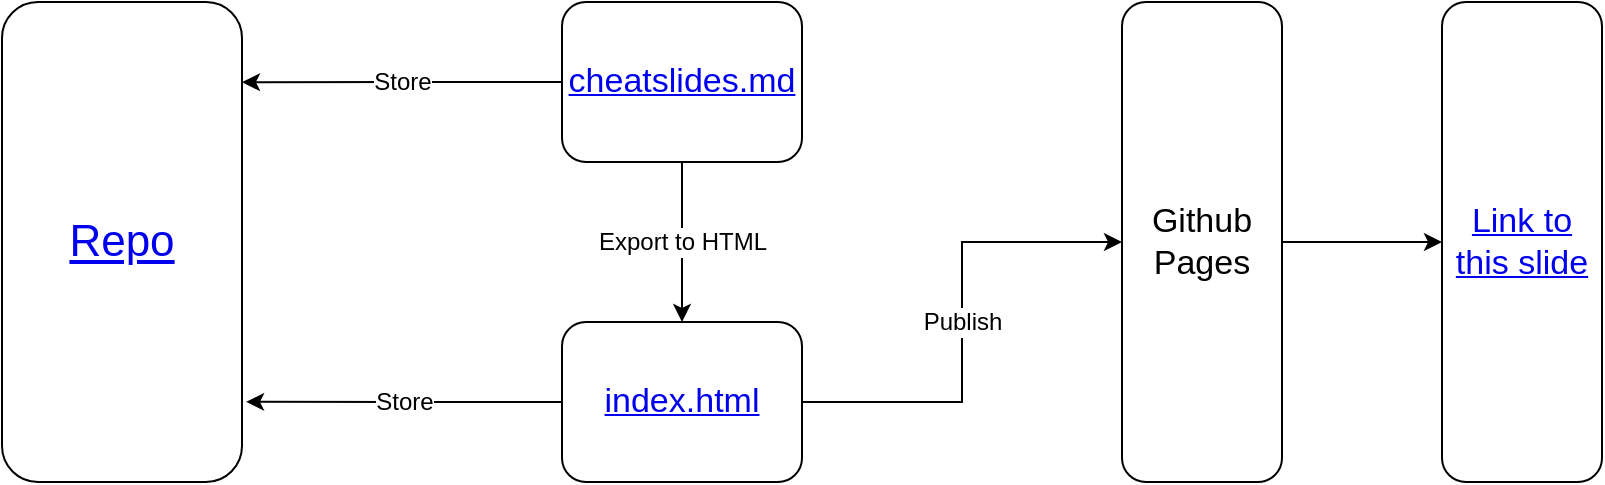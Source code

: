 <mxfile version="20.3.0" type="device" pages="2"><diagram id="9brZlhAk52aBHjXjjJcK" name="GHP"><mxGraphModel dx="1018" dy="658" grid="1" gridSize="10" guides="1" tooltips="1" connect="1" arrows="1" fold="1" page="1" pageScale="1" pageWidth="1169" pageHeight="827" math="0" shadow="0"><root><mxCell id="0"/><mxCell id="1" parent="0"/><mxCell id="ENArd5FjkBXEEVIcGZm8-2" value="&lt;a href=&quot;https://github.com/vainiusd/marp-cheatslides&quot;&gt;Repo&lt;/a&gt;" style="rounded=1;whiteSpace=wrap;html=1;fontSize=22;fillColor=#FFFFFF;gradientColor=none;gradientDirection=south;" parent="1" vertex="1"><mxGeometry x="80" y="120" width="120" height="240" as="geometry"/></mxCell><mxCell id="ENArd5FjkBXEEVIcGZm8-5" value="Export to HTML" style="edgeStyle=orthogonalEdgeStyle;rounded=0;orthogonalLoop=1;jettySize=auto;html=1;fontSize=12;" parent="1" source="ENArd5FjkBXEEVIcGZm8-3" target="ENArd5FjkBXEEVIcGZm8-4" edge="1"><mxGeometry relative="1" as="geometry"/></mxCell><mxCell id="ENArd5FjkBXEEVIcGZm8-3" value="&lt;a href=&quot;https://github.com/vainiusd/marp-cheatslides/blob/main/cheatslides.md?plain=1&quot;&gt;cheatslides.md&lt;/a&gt;" style="rounded=1;whiteSpace=wrap;html=1;fontSize=17;fillColor=#FFFFFF;gradientColor=none;gradientDirection=south;" parent="1" vertex="1"><mxGeometry x="360" y="120" width="120" height="80" as="geometry"/></mxCell><mxCell id="ENArd5FjkBXEEVIcGZm8-4" value="&lt;a href=&quot;https://vainiusd.github.io/marp-cheatslides/&quot;&gt;index.html&lt;/a&gt;" style="rounded=1;whiteSpace=wrap;html=1;fontSize=17;fillColor=#FFFFFF;gradientColor=none;gradientDirection=south;" parent="1" vertex="1"><mxGeometry x="360" y="280" width="120" height="80" as="geometry"/></mxCell><mxCell id="ENArd5FjkBXEEVIcGZm8-6" value="Store" style="edgeStyle=orthogonalEdgeStyle;rounded=0;orthogonalLoop=1;jettySize=auto;html=1;fontSize=12;entryX=1.017;entryY=0.833;entryDx=0;entryDy=0;entryPerimeter=0;exitX=0;exitY=0.5;exitDx=0;exitDy=0;" parent="1" source="ENArd5FjkBXEEVIcGZm8-4" target="ENArd5FjkBXEEVIcGZm8-2" edge="1"><mxGeometry relative="1" as="geometry"><mxPoint x="290" y="280" as="sourcePoint"/><mxPoint x="390" y="290" as="targetPoint"/></mxGeometry></mxCell><mxCell id="ENArd5FjkBXEEVIcGZm8-7" value="Store" style="edgeStyle=orthogonalEdgeStyle;rounded=0;orthogonalLoop=1;jettySize=auto;html=1;fontSize=12;entryX=1;entryY=0.167;entryDx=0;entryDy=0;entryPerimeter=0;exitX=0;exitY=0.5;exitDx=0;exitDy=0;" parent="1" source="ENArd5FjkBXEEVIcGZm8-3" target="ENArd5FjkBXEEVIcGZm8-2" edge="1"><mxGeometry relative="1" as="geometry"><mxPoint x="330" y="330" as="sourcePoint"/><mxPoint x="212.04" y="329.92" as="targetPoint"/></mxGeometry></mxCell><mxCell id="ENArd5FjkBXEEVIcGZm8-8" value="Github Pages" style="rounded=1;whiteSpace=wrap;html=1;fontSize=17;fillColor=#FFFFFF;gradientColor=none;gradientDirection=south;" parent="1" vertex="1"><mxGeometry x="640" y="120" width="80" height="240" as="geometry"/></mxCell><mxCell id="ENArd5FjkBXEEVIcGZm8-9" value="Publish" style="edgeStyle=orthogonalEdgeStyle;rounded=0;orthogonalLoop=1;jettySize=auto;html=1;fontSize=12;entryX=0;entryY=0.5;entryDx=0;entryDy=0;exitX=1;exitY=0.5;exitDx=0;exitDy=0;" parent="1" source="ENArd5FjkBXEEVIcGZm8-4" target="ENArd5FjkBXEEVIcGZm8-8" edge="1"><mxGeometry relative="1" as="geometry"><mxPoint x="370" y="330" as="sourcePoint"/><mxPoint x="252.04" y="329.92" as="targetPoint"/></mxGeometry></mxCell><mxCell id="ENArd5FjkBXEEVIcGZm8-10" value="&lt;a href=&quot;https://vainiusd.github.io/marp-cheatslides/#drawio-iframes&quot;&gt;Link to this slide&lt;/a&gt;" style="rounded=1;whiteSpace=wrap;html=1;fontSize=17;fillColor=#FFFFFF;gradientColor=none;gradientDirection=south;" parent="1" vertex="1"><mxGeometry x="800" y="120" width="80" height="240" as="geometry"/></mxCell><mxCell id="ENArd5FjkBXEEVIcGZm8-11" value="" style="edgeStyle=orthogonalEdgeStyle;rounded=0;orthogonalLoop=1;jettySize=auto;html=1;fontSize=12;entryX=0;entryY=0.5;entryDx=0;entryDy=0;exitX=1;exitY=0.5;exitDx=0;exitDy=0;" parent="1" source="ENArd5FjkBXEEVIcGZm8-8" target="ENArd5FjkBXEEVIcGZm8-10" edge="1"><mxGeometry relative="1" as="geometry"><mxPoint x="740" y="250" as="sourcePoint"/><mxPoint x="650" y="250" as="targetPoint"/></mxGeometry></mxCell></root></mxGraphModel></diagram><diagram id="BuoVyZletQr1XXtBxu0g" name="IFrame"><mxGraphModel dx="1018" dy="658" grid="1" gridSize="10" guides="1" tooltips="1" connect="1" arrows="1" fold="1" page="1" pageScale="1" pageWidth="1169" pageHeight="827" math="0" shadow="0"><root><mxCell id="0"/><mxCell id="1" parent="0"/><mxCell id="D1aHqKt43oETvY4gjWY2-1" value="Diagram" style="rounded=1;whiteSpace=wrap;html=1;fontSize=22;fillColor=#FFFFFF;gradientColor=none;gradientDirection=south;" vertex="1" parent="1"><mxGeometry x="80" y="120" width="120" height="240" as="geometry"/></mxCell><mxCell id="D1aHqKt43oETvY4gjWY2-2" value="File -&amp;gt; Embed -&amp;gt; IFrame" style="rounded=1;whiteSpace=wrap;html=1;fontSize=22;fillColor=#FFFFFF;gradientColor=none;gradientDirection=south;" vertex="1" parent="1"><mxGeometry x="320" y="120" width="120" height="240" as="geometry"/></mxCell><mxCell id="D1aHqKt43oETvY4gjWY2-3" value="Embed" style="endArrow=classic;html=1;rounded=0;fontSize=12;exitX=1;exitY=0.5;exitDx=0;exitDy=0;entryX=0;entryY=0.5;entryDx=0;entryDy=0;" edge="1" parent="1" source="D1aHqKt43oETvY4gjWY2-1" target="D1aHqKt43oETvY4gjWY2-2"><mxGeometry width="50" height="50" relative="1" as="geometry"><mxPoint x="490" y="330" as="sourcePoint"/><mxPoint x="540" y="280" as="targetPoint"/></mxGeometry></mxCell><mxCell id="D1aHqKt43oETvY4gjWY2-4" value="Copy" style="endArrow=classic;html=1;rounded=0;fontSize=12;exitX=1;exitY=0.5;exitDx=0;exitDy=0;entryX=0;entryY=0.5;entryDx=0;entryDy=0;" edge="1" parent="1" source="D1aHqKt43oETvY4gjWY2-2" target="D1aHqKt43oETvY4gjWY2-5"><mxGeometry width="50" height="50" relative="1" as="geometry"><mxPoint x="210" y="250" as="sourcePoint"/><mxPoint x="540" y="260" as="targetPoint"/></mxGeometry></mxCell><mxCell id="D1aHqKt43oETvY4gjWY2-5" value="&lt;br&gt;&amp;lt;iframe&amp;gt;&lt;br&gt;...&lt;br&gt;&amp;lt;/iframe" style="rounded=1;whiteSpace=wrap;html=1;fontSize=22;fillColor=#FFFFFF;gradientColor=none;gradientDirection=south;" vertex="1" parent="1"><mxGeometry x="560" y="120" width="120" height="240" as="geometry"/></mxCell><mxCell id="CEmnBTGmMNHkrGLYvxJH-1" value="Slide" style="rounded=1;whiteSpace=wrap;html=1;fontSize=22;fillColor=#FFFFFF;gradientColor=none;gradientDirection=south;" vertex="1" parent="1"><mxGeometry x="800" y="120" width="120" height="240" as="geometry"/></mxCell><mxCell id="CEmnBTGmMNHkrGLYvxJH-2" value="Paste" style="endArrow=classic;html=1;rounded=0;fontSize=12;entryX=0;entryY=0.5;entryDx=0;entryDy=0;exitX=1;exitY=0.5;exitDx=0;exitDy=0;" edge="1" parent="1" source="D1aHqKt43oETvY4gjWY2-5" target="CEmnBTGmMNHkrGLYvxJH-1"><mxGeometry width="50" height="50" relative="1" as="geometry"><mxPoint x="700" y="260" as="sourcePoint"/><mxPoint x="570" y="250" as="targetPoint"/></mxGeometry></mxCell><mxCell id="CEmnBTGmMNHkrGLYvxJH-3" value="example layer" parent="0" visible="0"/><mxCell id="CEmnBTGmMNHkrGLYvxJH-4" value="This Lightbox view" style="rounded=1;whiteSpace=wrap;html=1;fontSize=22;fillColor=#FFFFFF;gradientColor=none;gradientDirection=south;" vertex="1" parent="CEmnBTGmMNHkrGLYvxJH-3"><mxGeometry x="80" y="140" width="840" height="200" as="geometry"/></mxCell></root></mxGraphModel></diagram></mxfile>